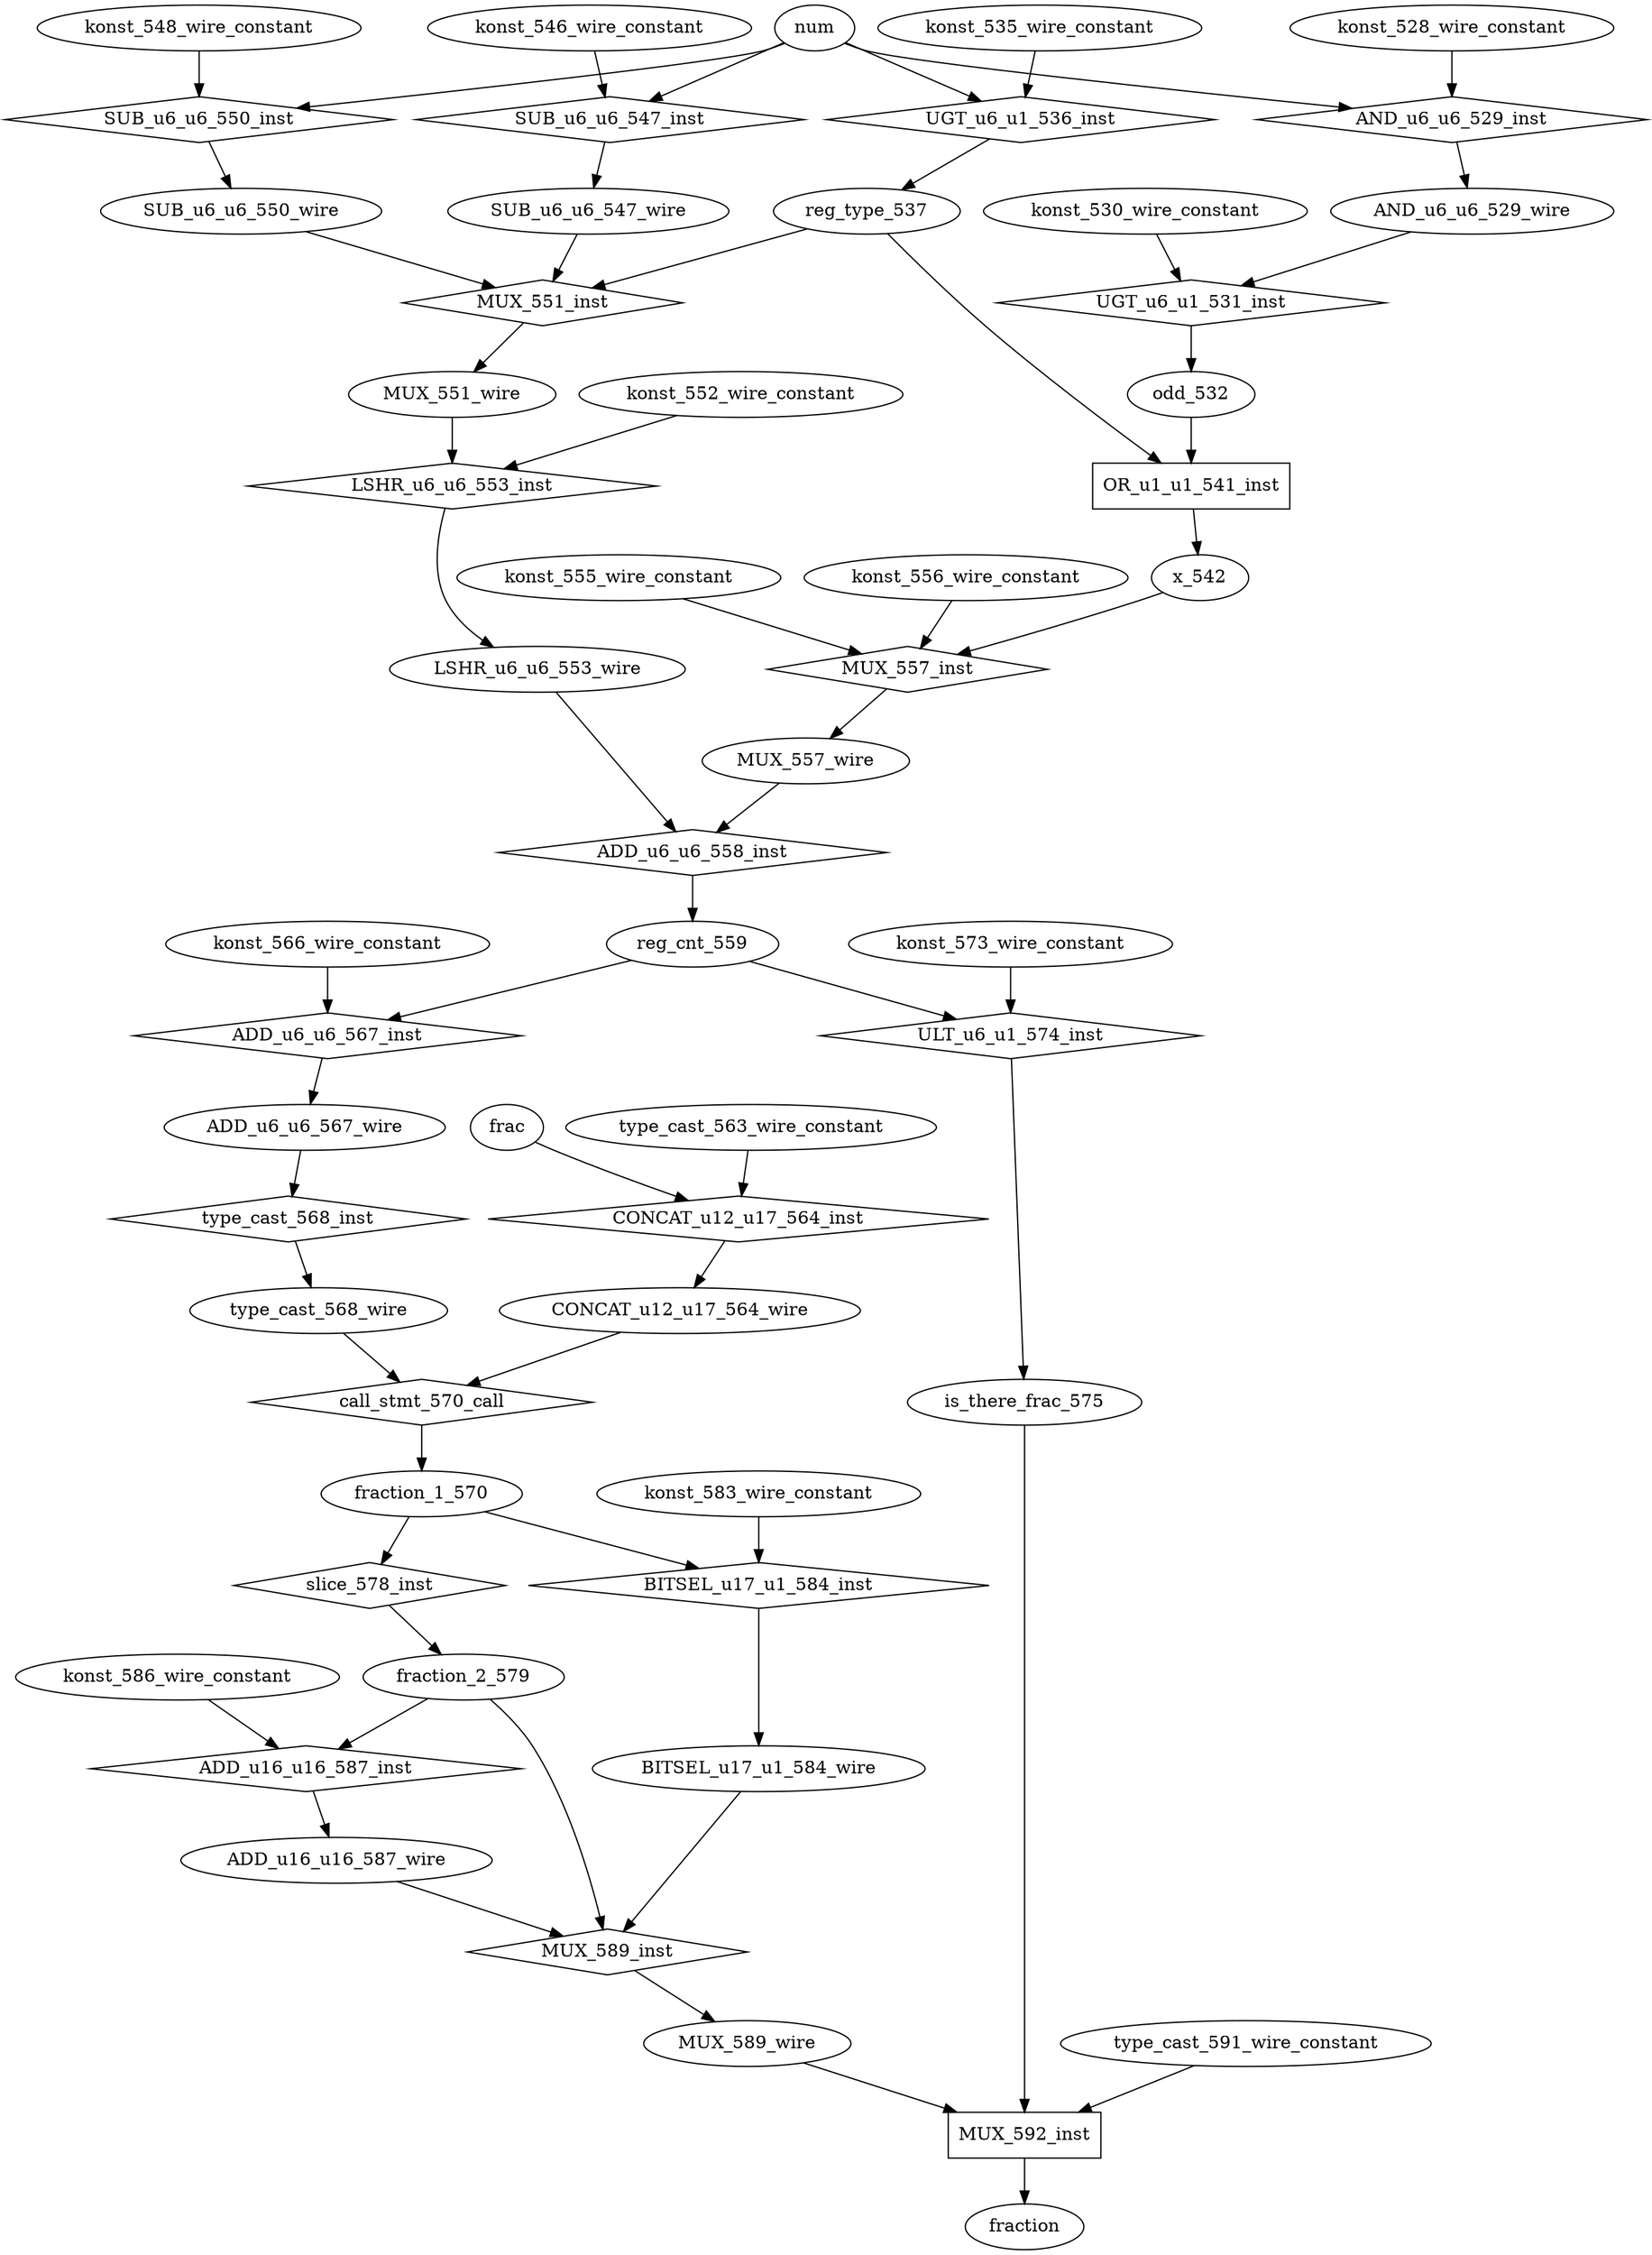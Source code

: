 digraph data_path {
  ADD_u16_u16_587_wire [shape=ellipse];
  ADD_u6_u6_567_wire [shape=ellipse];
  AND_u6_u6_529_wire [shape=ellipse];
  BITSEL_u17_u1_584_wire [shape=ellipse];
  CONCAT_u12_u17_564_wire [shape=ellipse];
  LSHR_u6_u6_553_wire [shape=ellipse];
  MUX_551_wire [shape=ellipse];
  MUX_557_wire [shape=ellipse];
  MUX_589_wire [shape=ellipse];
  SUB_u6_u6_547_wire [shape=ellipse];
  SUB_u6_u6_550_wire [shape=ellipse];
  fraction_1_570 [shape=ellipse];
  fraction_2_579 [shape=ellipse];
  is_there_frac_575 [shape=ellipse];
  konst_528_wire_constant [shape=ellipse];
  konst_530_wire_constant [shape=ellipse];
  konst_535_wire_constant [shape=ellipse];
  konst_546_wire_constant [shape=ellipse];
  konst_548_wire_constant [shape=ellipse];
  konst_552_wire_constant [shape=ellipse];
  konst_555_wire_constant [shape=ellipse];
  konst_556_wire_constant [shape=ellipse];
  konst_566_wire_constant [shape=ellipse];
  konst_573_wire_constant [shape=ellipse];
  konst_583_wire_constant [shape=ellipse];
  konst_586_wire_constant [shape=ellipse];
  odd_532 [shape=ellipse];
  reg_cnt_559 [shape=ellipse];
  reg_type_537 [shape=ellipse];
  type_cast_563_wire_constant [shape=ellipse];
  type_cast_568_wire [shape=ellipse];
  type_cast_591_wire_constant [shape=ellipse];
  x_542 [shape=ellipse];
  ADD_u16_u16_587_inst [shape=diamond];
fraction_2_579  -> ADD_u16_u16_587_inst;
konst_586_wire_constant  -> ADD_u16_u16_587_inst;
ADD_u16_u16_587_inst -> ADD_u16_u16_587_wire;
  ADD_u6_u6_558_inst [shape=diamond];
LSHR_u6_u6_553_wire  -> ADD_u6_u6_558_inst;
MUX_557_wire  -> ADD_u6_u6_558_inst;
ADD_u6_u6_558_inst -> reg_cnt_559;
  ADD_u6_u6_567_inst [shape=diamond];
reg_cnt_559  -> ADD_u6_u6_567_inst;
konst_566_wire_constant  -> ADD_u6_u6_567_inst;
ADD_u6_u6_567_inst -> ADD_u6_u6_567_wire;
  AND_u6_u6_529_inst [shape=diamond];
num  -> AND_u6_u6_529_inst;
konst_528_wire_constant  -> AND_u6_u6_529_inst;
AND_u6_u6_529_inst -> AND_u6_u6_529_wire;
  BITSEL_u17_u1_584_inst [shape=diamond];
fraction_1_570  -> BITSEL_u17_u1_584_inst;
konst_583_wire_constant  -> BITSEL_u17_u1_584_inst;
BITSEL_u17_u1_584_inst -> BITSEL_u17_u1_584_wire;
  CONCAT_u12_u17_564_inst [shape=diamond];
frac  -> CONCAT_u12_u17_564_inst;
type_cast_563_wire_constant  -> CONCAT_u12_u17_564_inst;
CONCAT_u12_u17_564_inst -> CONCAT_u12_u17_564_wire;
  LSHR_u6_u6_553_inst [shape=diamond];
MUX_551_wire  -> LSHR_u6_u6_553_inst;
konst_552_wire_constant  -> LSHR_u6_u6_553_inst;
LSHR_u6_u6_553_inst -> LSHR_u6_u6_553_wire;
  MUX_551_inst [shape=diamond];
reg_type_537  -> MUX_551_inst;
SUB_u6_u6_547_wire  -> MUX_551_inst;
SUB_u6_u6_550_wire  -> MUX_551_inst;
MUX_551_inst -> MUX_551_wire;
  MUX_557_inst [shape=diamond];
x_542  -> MUX_557_inst;
konst_555_wire_constant  -> MUX_557_inst;
konst_556_wire_constant  -> MUX_557_inst;
MUX_557_inst -> MUX_557_wire;
  MUX_589_inst [shape=diamond];
BITSEL_u17_u1_584_wire  -> MUX_589_inst;
ADD_u16_u16_587_wire  -> MUX_589_inst;
fraction_2_579  -> MUX_589_inst;
MUX_589_inst -> MUX_589_wire;
  MUX_592_inst [shape=rectangle];
is_there_frac_575  -> MUX_592_inst;
MUX_589_wire  -> MUX_592_inst;
type_cast_591_wire_constant  -> MUX_592_inst;
MUX_592_inst -> fraction;
  OR_u1_u1_541_inst [shape=rectangle];
reg_type_537  -> OR_u1_u1_541_inst;
odd_532  -> OR_u1_u1_541_inst;
OR_u1_u1_541_inst -> x_542;
  SUB_u6_u6_547_inst [shape=diamond];
num  -> SUB_u6_u6_547_inst;
konst_546_wire_constant  -> SUB_u6_u6_547_inst;
SUB_u6_u6_547_inst -> SUB_u6_u6_547_wire;
  SUB_u6_u6_550_inst [shape=diamond];
konst_548_wire_constant  -> SUB_u6_u6_550_inst;
num  -> SUB_u6_u6_550_inst;
SUB_u6_u6_550_inst -> SUB_u6_u6_550_wire;
  UGT_u6_u1_531_inst [shape=diamond];
AND_u6_u6_529_wire  -> UGT_u6_u1_531_inst;
konst_530_wire_constant  -> UGT_u6_u1_531_inst;
UGT_u6_u1_531_inst -> odd_532;
  UGT_u6_u1_536_inst [shape=diamond];
num  -> UGT_u6_u1_536_inst;
konst_535_wire_constant  -> UGT_u6_u1_536_inst;
UGT_u6_u1_536_inst -> reg_type_537;
  ULT_u6_u1_574_inst [shape=diamond];
reg_cnt_559  -> ULT_u6_u1_574_inst;
konst_573_wire_constant  -> ULT_u6_u1_574_inst;
ULT_u6_u1_574_inst -> is_there_frac_575;
  call_stmt_570_call [shape=diamond];
CONCAT_u12_u17_564_wire  -> call_stmt_570_call;
type_cast_568_wire  -> call_stmt_570_call;
call_stmt_570_call -> fraction_1_570;
  slice_578_inst [shape=diamond];
fraction_1_570  -> slice_578_inst;
slice_578_inst -> fraction_2_579;
  type_cast_568_inst [shape=diamond];
ADD_u6_u6_567_wire  -> type_cast_568_inst;
type_cast_568_inst -> type_cast_568_wire;
}
